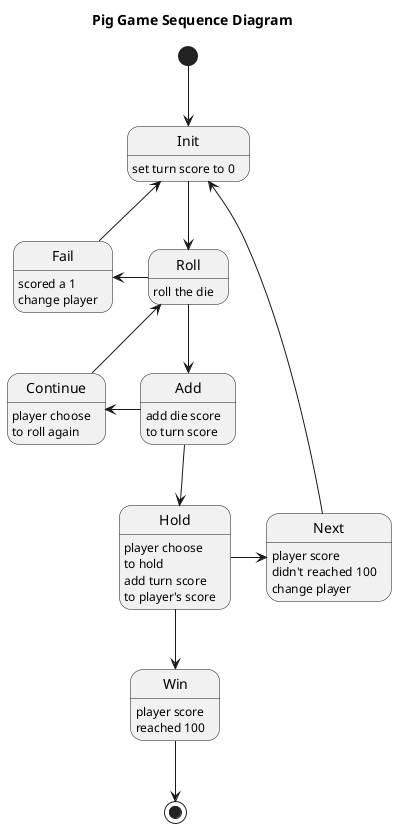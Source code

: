 @startuml

title Pig Game Sequence Diagram

[*] -down-> Init
Init : set turn score to 0
Init -down-> Roll
Roll : roll the die
Roll -down-> Add
Add : add die score\nto turn score
Add -down-> Hold
Hold : player choose\nto hold\nadd turn score\nto player's score
Hold -down-> Win
Win : player score\nreached 100
Win -down-> [*]

Roll -left-> Fail
Fail : scored a 1\nchange player
Fail -up-> Init

Add -left-> Continue
Continue : player choose\nto roll again
Continue -up-> Roll

Hold -right-> Next
Next : player score\ndidn't reached 100\nchange player
Next -up-> Init

@enduml